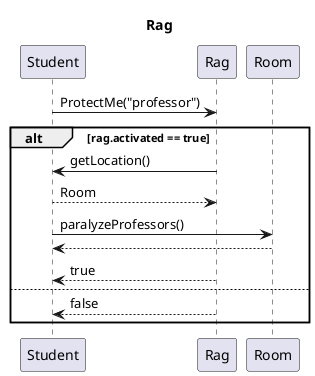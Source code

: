 @startuml rag

title Rag

participant Student as s
participant Rag as r
participant Room as room

s->r : ProtectMe("professor")
alt rag.activated == true

r->s : getLocation()
return Room

s->room : paralyzeProfessors()
return

r-->s : true

else

r-->s : false

end

@enduml